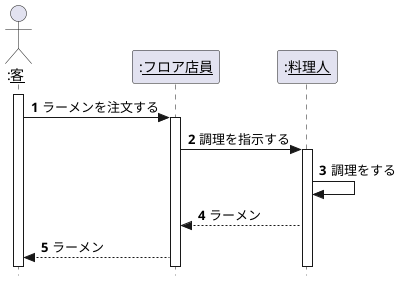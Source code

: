 @startuml 演習4-1
hide footbox
 autonumber
skinparam style strictuml

actor ":<u>客</u>" as custmer
participant ":<u>フロア店員</u>" as clerk
participant ":<u>料理人</u>" as cook
activate custmer
custmer -> clerk:ラーメンを注文する

  activate clerk
  clerk -> cook: 調理を指示する
  activate cook
  cook -> cook:調理をする
  
  clerk <-- cook:ラーメン
  
  
  custmer <-- clerk:ラーメン

@enduml